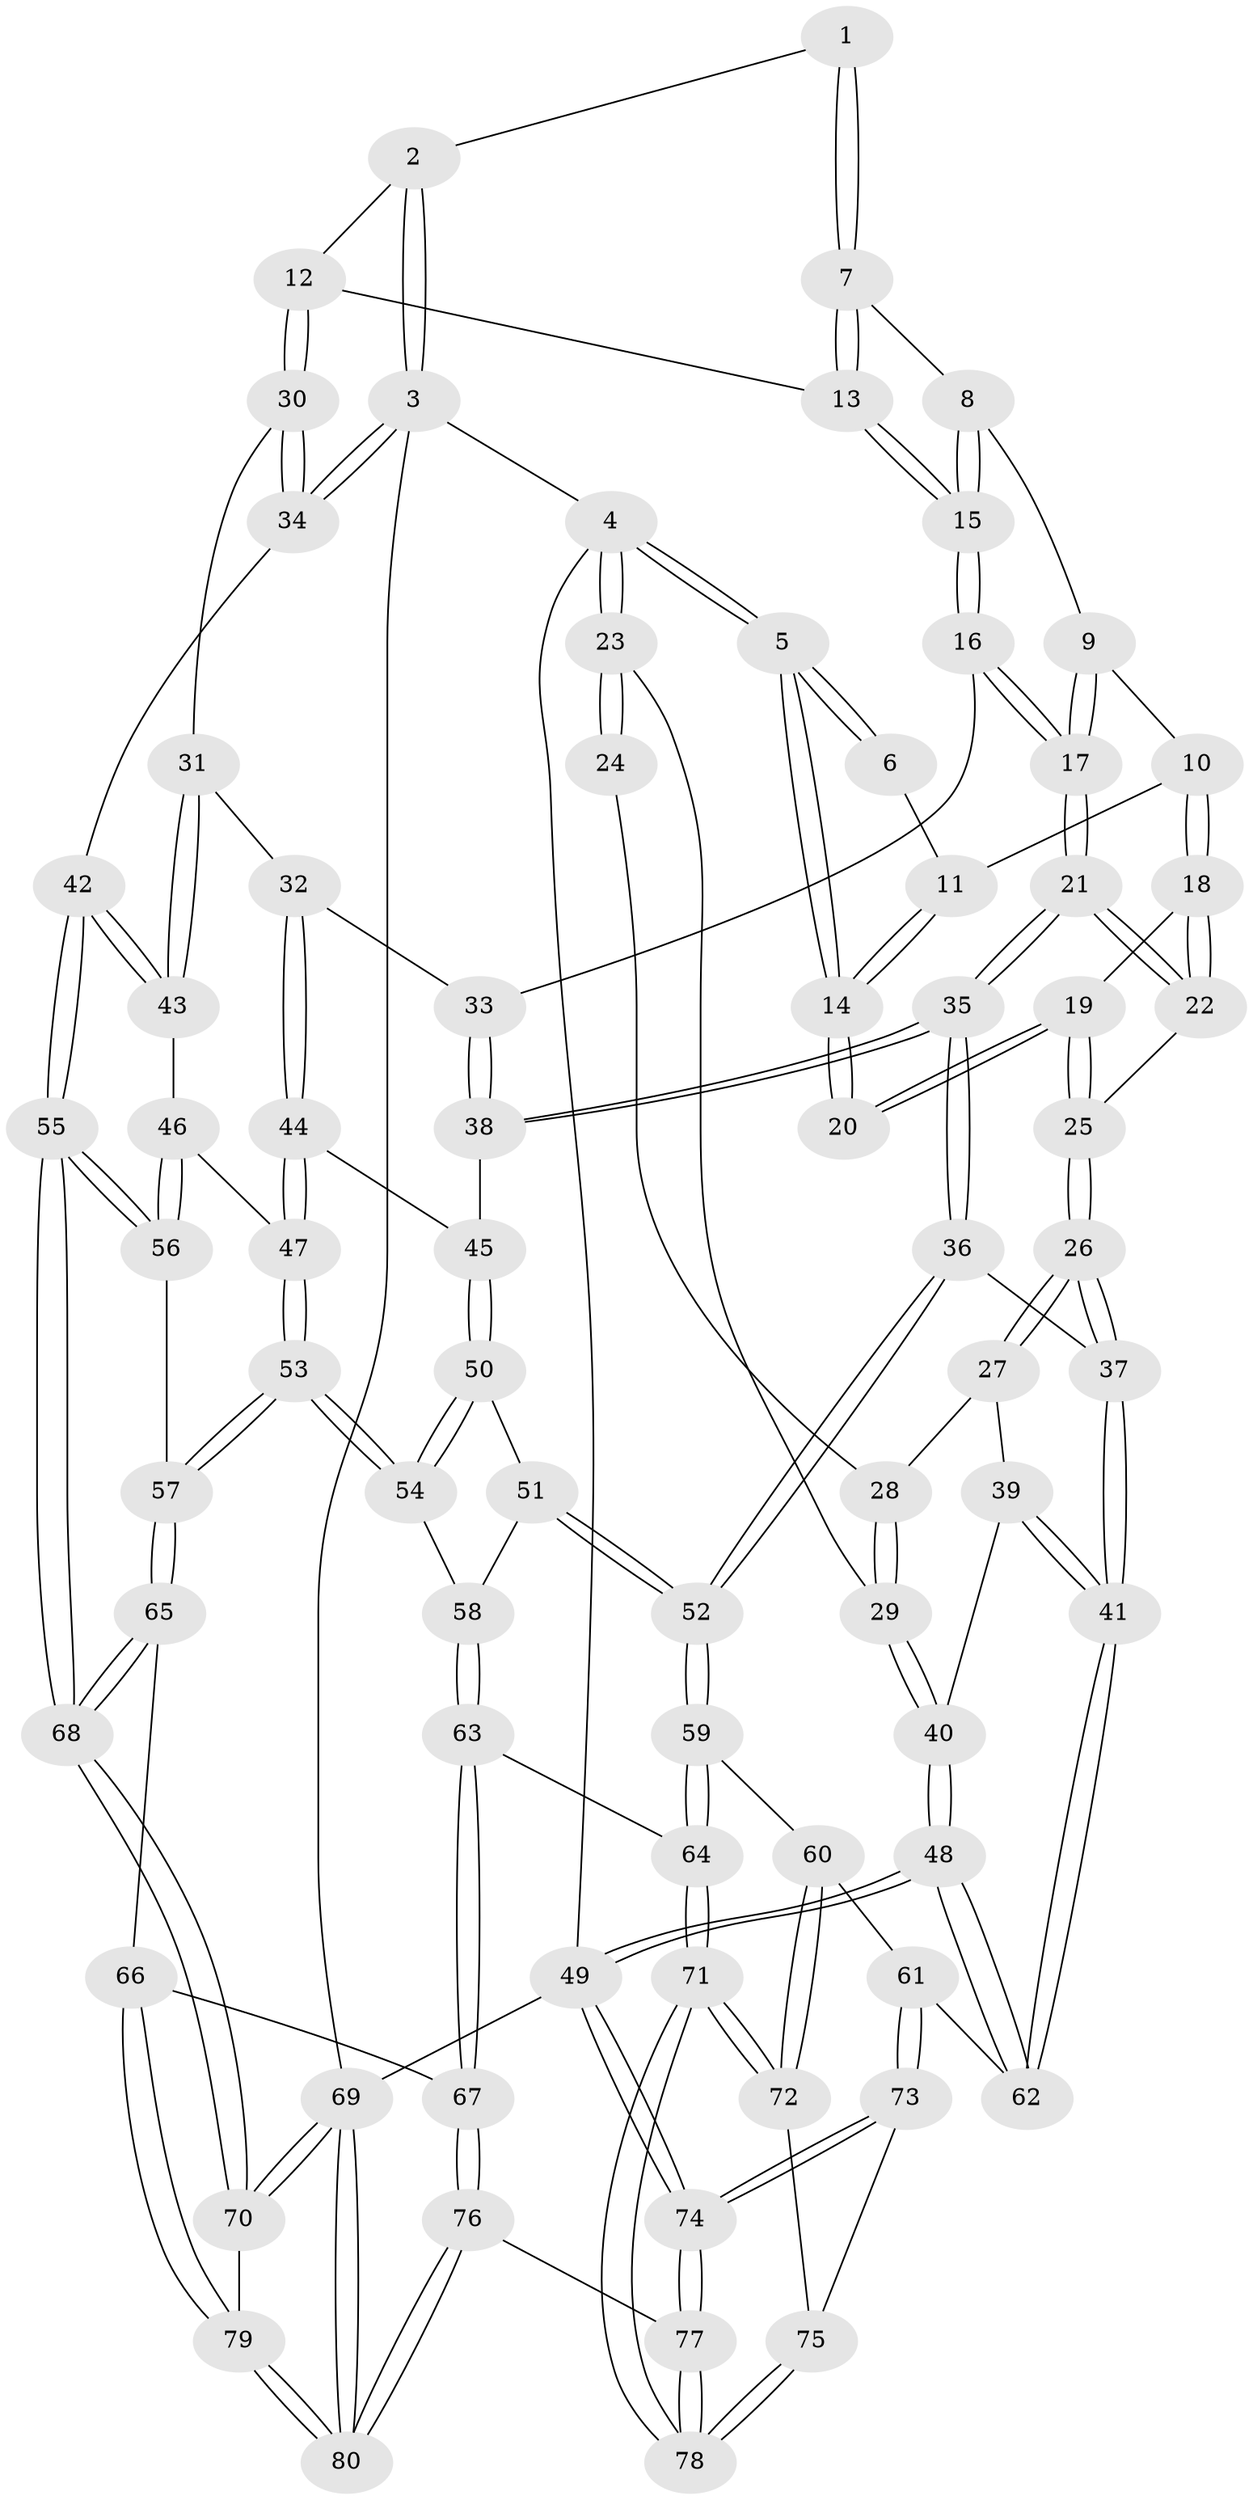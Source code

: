 // Generated by graph-tools (version 1.1) at 2025/17/03/09/25 04:17:06]
// undirected, 80 vertices, 197 edges
graph export_dot {
graph [start="1"]
  node [color=gray90,style=filled];
  1 [pos="+0.5257719784394388+0"];
  2 [pos="+0.5834713498869202+0"];
  3 [pos="+1+0"];
  4 [pos="+0+0"];
  5 [pos="+0+0"];
  6 [pos="+0.48467715405683937+0"];
  7 [pos="+0.5592523316576483+0.07477370736459887"];
  8 [pos="+0.5546646263512334+0.1628485763818406"];
  9 [pos="+0.4778866641638745+0.1942792270792703"];
  10 [pos="+0.42071459258691113+0.17476551084569603"];
  11 [pos="+0.3807862603292771+0.08809141475655917"];
  12 [pos="+0.8592693606740923+0.2384344008360522"];
  13 [pos="+0.784993021336122+0.26367429237653944"];
  14 [pos="+0.24866003473756865+0.1741182084231226"];
  15 [pos="+0.6388494881454877+0.33433887263430884"];
  16 [pos="+0.6364086636823435+0.3370611368873729"];
  17 [pos="+0.5097977637462809+0.3742854884385306"];
  18 [pos="+0.415831635445888+0.1967275515856435"];
  19 [pos="+0.2869895454352823+0.3152022868756401"];
  20 [pos="+0.24660481651509644+0.26624228064362404"];
  21 [pos="+0.5084222919092083+0.37496432234828153"];
  22 [pos="+0.4688661192488687+0.3682023306603553"];
  23 [pos="+0+0"];
  24 [pos="+0.21311995243462425+0.27346287031784766"];
  25 [pos="+0.31912514296595024+0.3751051941104402"];
  26 [pos="+0.2460091796956399+0.5186545747332835"];
  27 [pos="+0.10490284855482167+0.4519368947236379"];
  28 [pos="+0.04688756120032541+0.31307840016938443"];
  29 [pos="+0+0.12130274939438296"];
  30 [pos="+0.8838893354868625+0.24140217482216542"];
  31 [pos="+0.8507552353449218+0.4845314876655705"];
  32 [pos="+0.7729196920443968+0.5130864098335316"];
  33 [pos="+0.660544620863883+0.41477737120327685"];
  34 [pos="+1+0.14388963525720908"];
  35 [pos="+0.4973924130496627+0.6000148060017618"];
  36 [pos="+0.48429279115441154+0.6286455821874575"];
  37 [pos="+0.2603394065902278+0.6034918302824583"];
  38 [pos="+0.6493323845028058+0.5351349308517734"];
  39 [pos="+0.030488013866114005+0.5042727374719441"];
  40 [pos="+0+0.6161837556934905"];
  41 [pos="+0.200859633245272+0.6974883767437174"];
  42 [pos="+1+0.6002363473487263"];
  43 [pos="+0.9126643921412149+0.5748441406894458"];
  44 [pos="+0.7339480713537787+0.5913733160147341"];
  45 [pos="+0.7129471690289408+0.5958891642785628"];
  46 [pos="+0.8614551730473428+0.6253640468102797"];
  47 [pos="+0.8155704959258826+0.6417955345600271"];
  48 [pos="+0+0.7732626606572729"];
  49 [pos="+0+1"];
  50 [pos="+0.6957900562868805+0.6218109165691349"];
  51 [pos="+0.6721763282187238+0.652073610046934"];
  52 [pos="+0.549630601564727+0.7405242598152222"];
  53 [pos="+0.7883778007158941+0.7306340649351211"];
  54 [pos="+0.787439786417764+0.7307688826358458"];
  55 [pos="+1+0.800175116438283"];
  56 [pos="+0.8997717587658065+0.7138729362450146"];
  57 [pos="+0.8304035596644378+0.7733787065375775"];
  58 [pos="+0.776581101496832+0.7331246093794609"];
  59 [pos="+0.5554766401607247+0.7953354483664484"];
  60 [pos="+0.3616222388194926+0.8569974415459745"];
  61 [pos="+0.2219349567969774+0.803525311354053"];
  62 [pos="+0.1771053534709016+0.7386583262709231"];
  63 [pos="+0.5949203796506243+0.8300636571881069"];
  64 [pos="+0.5753976444731572+0.818291730924395"];
  65 [pos="+0.8463573904706375+0.8215863932897804"];
  66 [pos="+0.7154241229723348+0.8954300912710329"];
  67 [pos="+0.597993824478364+0.8336472257764886"];
  68 [pos="+1+1"];
  69 [pos="+1+1"];
  70 [pos="+1+1"];
  71 [pos="+0.4207983429088397+1"];
  72 [pos="+0.3756139005628095+0.9617471631172388"];
  73 [pos="+0.20551361036774407+0.9358072714230167"];
  74 [pos="+0.026115578183672137+1"];
  75 [pos="+0.2860509740567922+0.9740022755528581"];
  76 [pos="+0.6108635686368376+1"];
  77 [pos="+0.4174536891475458+1"];
  78 [pos="+0.4172934088186782+1"];
  79 [pos="+0.7259669911769344+0.9151627685309737"];
  80 [pos="+0.760925819619133+1"];
  1 -- 2;
  1 -- 7;
  1 -- 7;
  2 -- 3;
  2 -- 3;
  2 -- 12;
  3 -- 4;
  3 -- 34;
  3 -- 34;
  3 -- 69;
  4 -- 5;
  4 -- 5;
  4 -- 23;
  4 -- 23;
  4 -- 49;
  5 -- 6;
  5 -- 6;
  5 -- 14;
  5 -- 14;
  6 -- 11;
  7 -- 8;
  7 -- 13;
  7 -- 13;
  8 -- 9;
  8 -- 15;
  8 -- 15;
  9 -- 10;
  9 -- 17;
  9 -- 17;
  10 -- 11;
  10 -- 18;
  10 -- 18;
  11 -- 14;
  11 -- 14;
  12 -- 13;
  12 -- 30;
  12 -- 30;
  13 -- 15;
  13 -- 15;
  14 -- 20;
  14 -- 20;
  15 -- 16;
  15 -- 16;
  16 -- 17;
  16 -- 17;
  16 -- 33;
  17 -- 21;
  17 -- 21;
  18 -- 19;
  18 -- 22;
  18 -- 22;
  19 -- 20;
  19 -- 20;
  19 -- 25;
  19 -- 25;
  21 -- 22;
  21 -- 22;
  21 -- 35;
  21 -- 35;
  22 -- 25;
  23 -- 24;
  23 -- 24;
  23 -- 29;
  24 -- 28;
  25 -- 26;
  25 -- 26;
  26 -- 27;
  26 -- 27;
  26 -- 37;
  26 -- 37;
  27 -- 28;
  27 -- 39;
  28 -- 29;
  28 -- 29;
  29 -- 40;
  29 -- 40;
  30 -- 31;
  30 -- 34;
  30 -- 34;
  31 -- 32;
  31 -- 43;
  31 -- 43;
  32 -- 33;
  32 -- 44;
  32 -- 44;
  33 -- 38;
  33 -- 38;
  34 -- 42;
  35 -- 36;
  35 -- 36;
  35 -- 38;
  35 -- 38;
  36 -- 37;
  36 -- 52;
  36 -- 52;
  37 -- 41;
  37 -- 41;
  38 -- 45;
  39 -- 40;
  39 -- 41;
  39 -- 41;
  40 -- 48;
  40 -- 48;
  41 -- 62;
  41 -- 62;
  42 -- 43;
  42 -- 43;
  42 -- 55;
  42 -- 55;
  43 -- 46;
  44 -- 45;
  44 -- 47;
  44 -- 47;
  45 -- 50;
  45 -- 50;
  46 -- 47;
  46 -- 56;
  46 -- 56;
  47 -- 53;
  47 -- 53;
  48 -- 49;
  48 -- 49;
  48 -- 62;
  48 -- 62;
  49 -- 74;
  49 -- 74;
  49 -- 69;
  50 -- 51;
  50 -- 54;
  50 -- 54;
  51 -- 52;
  51 -- 52;
  51 -- 58;
  52 -- 59;
  52 -- 59;
  53 -- 54;
  53 -- 54;
  53 -- 57;
  53 -- 57;
  54 -- 58;
  55 -- 56;
  55 -- 56;
  55 -- 68;
  55 -- 68;
  56 -- 57;
  57 -- 65;
  57 -- 65;
  58 -- 63;
  58 -- 63;
  59 -- 60;
  59 -- 64;
  59 -- 64;
  60 -- 61;
  60 -- 72;
  60 -- 72;
  61 -- 62;
  61 -- 73;
  61 -- 73;
  63 -- 64;
  63 -- 67;
  63 -- 67;
  64 -- 71;
  64 -- 71;
  65 -- 66;
  65 -- 68;
  65 -- 68;
  66 -- 67;
  66 -- 79;
  66 -- 79;
  67 -- 76;
  67 -- 76;
  68 -- 70;
  68 -- 70;
  69 -- 70;
  69 -- 70;
  69 -- 80;
  69 -- 80;
  70 -- 79;
  71 -- 72;
  71 -- 72;
  71 -- 78;
  71 -- 78;
  72 -- 75;
  73 -- 74;
  73 -- 74;
  73 -- 75;
  74 -- 77;
  74 -- 77;
  75 -- 78;
  75 -- 78;
  76 -- 77;
  76 -- 80;
  76 -- 80;
  77 -- 78;
  77 -- 78;
  79 -- 80;
  79 -- 80;
}
